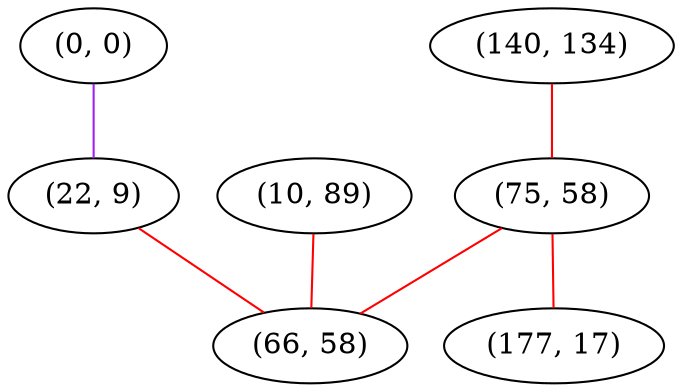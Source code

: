 graph "" {
"(0, 0)";
"(140, 134)";
"(10, 89)";
"(75, 58)";
"(22, 9)";
"(177, 17)";
"(66, 58)";
"(0, 0)" -- "(22, 9)"  [color=purple, key=0, weight=4];
"(140, 134)" -- "(75, 58)"  [color=red, key=0, weight=1];
"(10, 89)" -- "(66, 58)"  [color=red, key=0, weight=1];
"(75, 58)" -- "(177, 17)"  [color=red, key=0, weight=1];
"(75, 58)" -- "(66, 58)"  [color=red, key=0, weight=1];
"(22, 9)" -- "(66, 58)"  [color=red, key=0, weight=1];
}
